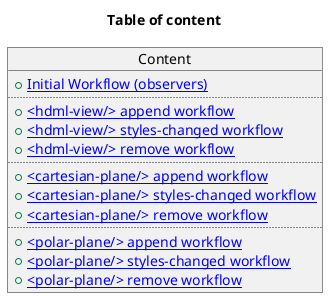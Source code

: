 @startuml index
  title Table of content

  object Content {
    +[[./init_workflow.svg Initial Workflow (observers)]]
    ....
    +[[./hdml_view_append.svg <hdml-view/> append workflow]]
    +[[./hdml_view_styles_changed.svg <hdml-view/> styles-changed workflow]]
    +[[./hdml_view_remove.svg <hdml-view/> remove workflow]]
    ....
    +[[./cartesian_plane_append.svg <cartesian-plane/> append workflow]]
    +[[./cartesian_plane_styles_changed.svg <cartesian-plane/> styles-changed workflow]]
    +[[./cartesian_plane_remove.svg <cartesian-plane/> remove workflow]]
    ....
    +[[./polar_plane_append.svg <polar-plane/> append workflow]]
    +[[./polar_plane_styles_changed.svg <polar-plane/> styles-changed workflow]]
    +[[./polar_plane_remove.svg <polar-plane/> remove workflow]]
  }
@enduml

@startuml init_workflow
  title Initial Workflow (observers)

  actor User
  participant Window
  control robserver
  control mobserver
  control dispatchImmediate
  control dispatchDelayed

  group #b3e5fc Init
    User -> Window: open

    create dispatchDelayed
    Window -> dispatchDelayed: creates

    create dispatchImmediate
    Window -> dispatchImmediate: creates

    Window -> mobserver: enable
    Window -> robserver: enable
  end

  group #b3e5fc Window Resized
    User -> Window: resize
    Window -> robserver: trigger
    robserver -> dispatchImmediate: run
    dispatchImmediate -> Window: call dispatchEvent(<b>"styles-changed"</b>)
    Window -> : dispatches <b>"styles-changed"</b>
  end

  group #b3e5fc Style Changed
    User -> Window: interact
    Window -> Window: change DOM-element style
    Window -> mobserver: trigger
    mobserver -> dispatchImmediate: run
    dispatchImmediate -> Window: call dispatchEvent(<b>"styles-changed"</b>)
    Window -> : dispatches <b>"styles-changed"</b>
  end

  group #b3e5fc Class Changed
    User -> Window: interact
    Window -> Window: change DOM-element class
    Window -> mobserver: trigger
    mobserver -> dispatchDelayed: run
    ==async==
    dispatchDelayed -> Window: call dispatchEvent(<b>"styles-changed"</b>)
    Window -> : dispatches <b>"styles-changed"</b>
  end
@enduml

@startuml hdml_view_append
  title <hdml-view/> append workflow

  participant Window

  box <hdml-view/> #e0e0e0
    participant AbstractChartElement
    collections HdmlViewElement
  end box

  -> Window: append <hdml-view/>
  Window -> HdmlViewElement: creates new HdmlViewElement()

  group #b3e5fc Pre-Update
    AbstractChartElement <- HdmlViewElement: runs super()
    Window <- AbstractChartElement: creates a shadow DOM
    Window <- AbstractChartElement: attaches styles to a shadow DOM

    group #039be5 connectedCallback
      AbstractChartElement -> HdmlViewElement: runs this.connectedCallback()
      AbstractChartElement <- HdmlViewElement: runs super.connectedCallback()
      AbstractChartElement -> Window: runs addEventListener(<b>"styles-changed"</b>)
    end

    AbstractChartElement -> AbstractChartElement: runs requestUpdate()
  end

  ==async==

  group #b3e5fc Update
    AbstractChartElement -> AbstractChartElement: runs performUpdate()
    AbstractChartElement -> AbstractChartElement: runs shouldUpdate()
    AbstractChartElement -> AbstractChartElement: runs willUpdate()
    AbstractChartElement -> AbstractChartElement: runs update()
    
    group #039be5 render
      AbstractChartElement -> HdmlViewElement: runs render()
      AbstractChartElement <- HdmlViewElement: returns template
    end

    Window <- AbstractChartElement: updates shadow tree
  end

  group #b3e5fc Post-Updated
    group #039be5 fistUpdated
      AbstractChartElement -> HdmlViewElement: runs this.firstUpdated()
      Window <- HdmlViewElement: render canvas in the shadow tree
      AbstractChartElement <- HdmlViewElement: runs super.firstUpdated()
    end

    group #039be5 updated
      AbstractChartElement -> HdmlViewElement: runs this.updated()
      Window <- HdmlViewElement: updates canvas in the shadow tree
      AbstractChartElement <- HdmlViewElement: runs super.updated()
      AbstractChartElement -> : dispatches <b>"updated"</b> event
    end

    AbstractChartElement -> AbstractChartElement: resolves updateComplete
  end
@enduml

@startuml hdml_view_styles_changed
  title <hdml-view/> styles-changed workflow

  actor User
  participant Window

  box <hdml-view/> #e0e0e0
    participant AbstractChartElement
    collections HdmlViewElement
  end box

  User -> Window: interact
  Window -> : dispatches <b>"styles-changed"</b> event
  AbstractChartElement <- : handle <b>"styles-changed"</b> event

  group #b3e5fc Pre-Update
    AbstractChartElement -> AbstractChartElement: runs requestUpdate()
  end

  ==async==

  group #b3e5fc Update
    AbstractChartElement -> AbstractChartElement: runs performUpdate()
    AbstractChartElement -> AbstractChartElement: runs shouldUpdate()
    AbstractChartElement -> AbstractChartElement: runs willUpdate()
    AbstractChartElement -> AbstractChartElement: runs update()
    
    group #039be5 render
      AbstractChartElement -> HdmlViewElement: runs render()
      AbstractChartElement <- HdmlViewElement: returns template
    end

    Window <- AbstractChartElement: updates shadow tree
  end

  group #b3e5fc Post-Updated
    group #039be5 updated
      AbstractChartElement -> HdmlViewElement: runs this.updated()
      Window <- HdmlViewElement: updates canvas in the shadow tree
      AbstractChartElement <- HdmlViewElement: runs super.updated()
      AbstractChartElement -> : dispatches <b>"updated"</b> event
    end

    AbstractChartElement -> AbstractChartElement: resolves updateComplete
  end
@enduml

@startuml hdml_view_remove
  title <hdml-view/> remove workflow

  participant Window

  box <hdml-view/> #e0e0e0
    participant AbstractChartElement
    collections HdmlViewElement
  end box

  -> Window: remove <hdml-view/>

  group #b3e5fc Pre-Update

    group #039be5 disconnectedCallback
      AbstractChartElement -> HdmlViewElement: runs this.disconnectedCallback()
      AbstractChartElement <- HdmlViewElement: runs super.disconnectedCallback()
      AbstractChartElement -> Window: runs removeEventListener(<b>"styles-changed"</b>)
    end

    AbstractChartElement -> AbstractChartElement: runs requestUpdate()
  end
@enduml

@startuml cartesian_plane_append
  title <cartesian-plane/> append workflow

  participant Window

  box <cartesian-plane/> #e0e0e0
    participant AbstractChartElement
    participant AbstractPlaneElement
    collections CartesianPlaneElement
  end box

  -> Window: append <cartesian-plane/>
  Window -> CartesianPlaneElement: creates new CartesianPlaneElement()

  group #b3e5fc Pre-Update
    AbstractPlaneElement <- CartesianPlaneElement: runs super()
    AbstractChartElement <- AbstractPlaneElement: runs super()
    Window <- AbstractChartElement: creates a shadow DOM
    Window <- AbstractChartElement: attaches styles to a shadow DOM

    group #039be5 connectedCallback
      AbstractChartElement -> CartesianPlaneElement: runs this.connectedCallback()
      AbstractPlaneElement <- CartesianPlaneElement: runs super.connectedCallback()
      AbstractChartElement <- AbstractPlaneElement: runs super.connectedCallback()
      AbstractChartElement -> Window: runs addEventListener(<b>"styles-changed"</b>)
    end

    AbstractChartElement -> AbstractChartElement: runs requestUpdate()
  end

  ==async==

  group #b3e5fc Update
    AbstractChartElement -> AbstractChartElement: runs performUpdate()
    AbstractChartElement -> AbstractChartElement: runs shouldUpdate()
    AbstractChartElement -> AbstractChartElement: runs willUpdate()
    AbstractChartElement -> AbstractChartElement: runs update()
    
    group #039be5 render
      AbstractChartElement -> CartesianPlaneElement: runs render()
      AbstractChartElement <- CartesianPlaneElement: returns template
    end

    Window <- AbstractChartElement: updates shadow tree
  end

  group #b3e5fc Post-Updated
    group #039be5 fistUpdated
      AbstractChartElement -> CartesianPlaneElement: runs this.firstUpdated()
      AbstractPlaneElement <- CartesianPlaneElement: runs super.firstUpdated()
      AbstractChartElement <- AbstractPlaneElement: runs super.firstUpdated()
    end

    group #039be5 updated
      AbstractChartElement -> CartesianPlaneElement: runs this.updated()
      AbstractPlaneElement <- CartesianPlaneElement: runs super.updated()
      AbstractChartElement <- AbstractPlaneElement: runs super.updated()
      AbstractChartElement -> : dispatches <b>"updated"</b> event
    end

    AbstractChartElement -> AbstractChartElement: resolves updateComplete
  end
@enduml

@startuml cartesian_plane_styles_changed
  title <cartesian-plane/> styles-changed workflow

  actor User
  participant Window

  box <cartesian-plane/> #e0e0e0
    participant AbstractChartElement
    participant AbstractPlaneElement
    collections CartesianPlaneElement
  end box

  User -> Window: interact
  Window -> : dispatches <b>"styles-changed"</b> event
  AbstractChartElement <- : handle <b>"styles-changed"</b> event

  group #b3e5fc Pre-Update
    AbstractChartElement -> AbstractChartElement: runs requestUpdate()
  end

  ==async==

  group #b3e5fc Update
    AbstractChartElement -> AbstractChartElement: runs performUpdate()
    AbstractChartElement -> AbstractChartElement: runs shouldUpdate()
    AbstractChartElement -> AbstractChartElement: runs willUpdate()
    AbstractChartElement -> AbstractChartElement: runs update()
    
    group #039be5 render
      AbstractChartElement -> CartesianPlaneElement: runs render()
      AbstractChartElement <- CartesianPlaneElement: returns template
    end

    Window <- AbstractChartElement: updates shadow tree
  end

  group #b3e5fc Post-Updated
    group #039be5 updated
      AbstractChartElement -> CartesianPlaneElement: runs this.updated()
      AbstractPlaneElement <- CartesianPlaneElement: runs super.updated()
      AbstractChartElement <- AbstractPlaneElement: runs super.updated()
      AbstractChartElement -> : dispatches <b>"updated"</b> event
    end

    AbstractChartElement -> AbstractChartElement: resolves updateComplete
  end
@enduml

@startuml cartesian_plane_remove
  title <cartesian-plane/> remove workflow

  participant Window

  box <cartesian-plane/> #e0e0e0
    participant AbstractChartElement
    participant AbstractPlaneElement
    collections CartesianPlaneElement
  end box

  -> Window: remove <cartesian-plane/>

  group #b3e5fc Pre-Update

    group #039be5 disconnectedCallback
      AbstractChartElement -> CartesianPlaneElement: runs this.disconnectedCallback()
      AbstractPlaneElement <- CartesianPlaneElement: runs super.disconnectedCallback()
      AbstractChartElement <- AbstractPlaneElement: runs super.disconnectedCallback()
      AbstractChartElement -> Window: runs removeEventListener(<b>"styles-changed"</b>)
    end

    AbstractChartElement -> AbstractChartElement: runs requestUpdate()
  end
@enduml

@startuml polar_plane_append
  title <polar-plane/> append workflow

  participant Window

  box <polar-plane/> #e0e0e0
    participant AbstractChartElement
    participant AbstractPlaneElement
    collections PolarPlaneElement
  end box

  -> Window: append <polar-plane/>
  Window -> PolarPlaneElement: creates new PolarPlaneElement()

  group #b3e5fc Pre-Update
    AbstractPlaneElement <- PolarPlaneElement: runs super()
    AbstractChartElement <- AbstractPlaneElement: runs super()
    Window <- AbstractChartElement: creates a shadow DOM
    Window <- AbstractChartElement: attaches styles to a shadow DOM

    group #039be5 connectedCallback
      AbstractChartElement -> PolarPlaneElement: runs this.connectedCallback()
      AbstractPlaneElement <- PolarPlaneElement: runs super.connectedCallback()
      AbstractChartElement <- AbstractPlaneElement: runs super.connectedCallback()
      AbstractChartElement -> Window: runs addEventListener(<b>"styles-changed"</b>)
    end

    AbstractChartElement -> AbstractChartElement: runs requestUpdate()
  end

  ==async==

  group #b3e5fc Update
    AbstractChartElement -> AbstractChartElement: runs performUpdate()
    AbstractChartElement -> AbstractChartElement: runs shouldUpdate()
    AbstractChartElement -> AbstractChartElement: runs willUpdate()
    AbstractChartElement -> AbstractChartElement: runs update()
    
    group #039be5 render
      AbstractChartElement -> PolarPlaneElement: runs render()
      AbstractChartElement <- PolarPlaneElement: returns template
    end

    Window <- AbstractChartElement: updates shadow tree
  end

  group #b3e5fc Post-Updated
    group #039be5 fistUpdated
      AbstractChartElement -> PolarPlaneElement: runs this.firstUpdated()
      AbstractPlaneElement <- PolarPlaneElement: runs super.firstUpdated()
      AbstractChartElement <- AbstractPlaneElement: runs super.firstUpdated()
    end

    group #039be5 updated
      AbstractChartElement -> PolarPlaneElement: runs this.updated()
      AbstractPlaneElement <- PolarPlaneElement: runs super.updated()
      AbstractChartElement <- AbstractPlaneElement: runs super.updated()
      AbstractChartElement -> : dispatches <b>"updated"</b> event
    end

    AbstractChartElement -> AbstractChartElement: resolves updateComplete
  end
@enduml

@startuml polar_plane_styles_changed
  title <polar-plane/> styles-changed workflow

  actor User
  participant Window

  box <polar-plane/> #e0e0e0
    participant AbstractChartElement
    participant AbstractPlaneElement
    collections PolarPlaneElement
  end box

  User -> Window: interact
  Window -> : dispatches <b>"styles-changed"</b> event
  AbstractChartElement <- : handle <b>"styles-changed"</b> event

  group #b3e5fc Pre-Update
    AbstractChartElement -> AbstractChartElement: runs requestUpdate()
  end

  ==async==

  group #b3e5fc Update
    AbstractChartElement -> AbstractChartElement: runs performUpdate()
    AbstractChartElement -> AbstractChartElement: runs shouldUpdate()
    AbstractChartElement -> AbstractChartElement: runs willUpdate()
    AbstractChartElement -> AbstractChartElement: runs update()
    
    group #039be5 render
      AbstractChartElement -> PolarPlaneElement: runs render()
      AbstractChartElement <- PolarPlaneElement: returns template
    end

    Window <- AbstractChartElement: updates shadow tree
  end

  group #b3e5fc Post-Updated
    group #039be5 updated
      AbstractChartElement -> PolarPlaneElement: runs this.updated()
      AbstractPlaneElement <- PolarPlaneElement: runs super.updated()
      AbstractChartElement <- AbstractPlaneElement: runs super.updated()
      AbstractChartElement -> : dispatches <b>"updated"</b> event
    end

    AbstractChartElement -> AbstractChartElement: resolves updateComplete
  end
@enduml

@startuml polar_plane_remove
  title <polar-plane/> remove workflow

  participant Window

  box <polar-plane/> #e0e0e0
    participant AbstractChartElement
    participant AbstractPlaneElement
    collections PolarPlaneElement
  end box

  -> Window: remove <polar-plane/>

  group #b3e5fc Pre-Update

    group #039be5 disconnectedCallback
      AbstractChartElement -> PolarPlaneElement: runs this.disconnectedCallback()
      AbstractPlaneElement <- PolarPlaneElement: runs super.disconnectedCallback()
      AbstractChartElement <- AbstractPlaneElement: runs super.disconnectedCallback()
      AbstractChartElement -> Window: runs removeEventListener(<b>"styles-changed"</b>)
    end

    AbstractChartElement -> AbstractChartElement: runs requestUpdate()
  end
@enduml